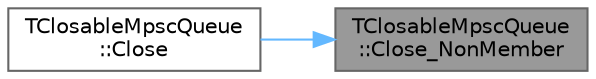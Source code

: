 digraph "TClosableMpscQueue::Close_NonMember"
{
 // INTERACTIVE_SVG=YES
 // LATEX_PDF_SIZE
  bgcolor="transparent";
  edge [fontname=Helvetica,fontsize=10,labelfontname=Helvetica,labelfontsize=10];
  node [fontname=Helvetica,fontsize=10,shape=box,height=0.2,width=0.4];
  rankdir="RL";
  Node1 [id="Node000001",label="TClosableMpscQueue\l::Close_NonMember",height=0.2,width=0.4,color="gray40", fillcolor="grey60", style="filled", fontcolor="black",tooltip=" "];
  Node1 -> Node2 [id="edge1_Node000001_Node000002",dir="back",color="steelblue1",style="solid",tooltip=" "];
  Node2 [id="Node000002",label="TClosableMpscQueue\l::Close",height=0.2,width=0.4,color="grey40", fillcolor="white", style="filled",URL="$dd/d6b/classTClosableMpscQueue.html#a1597740f626917219bd17fd0c9b10fc2",tooltip="Closes the queue and consumes all items."];
}
